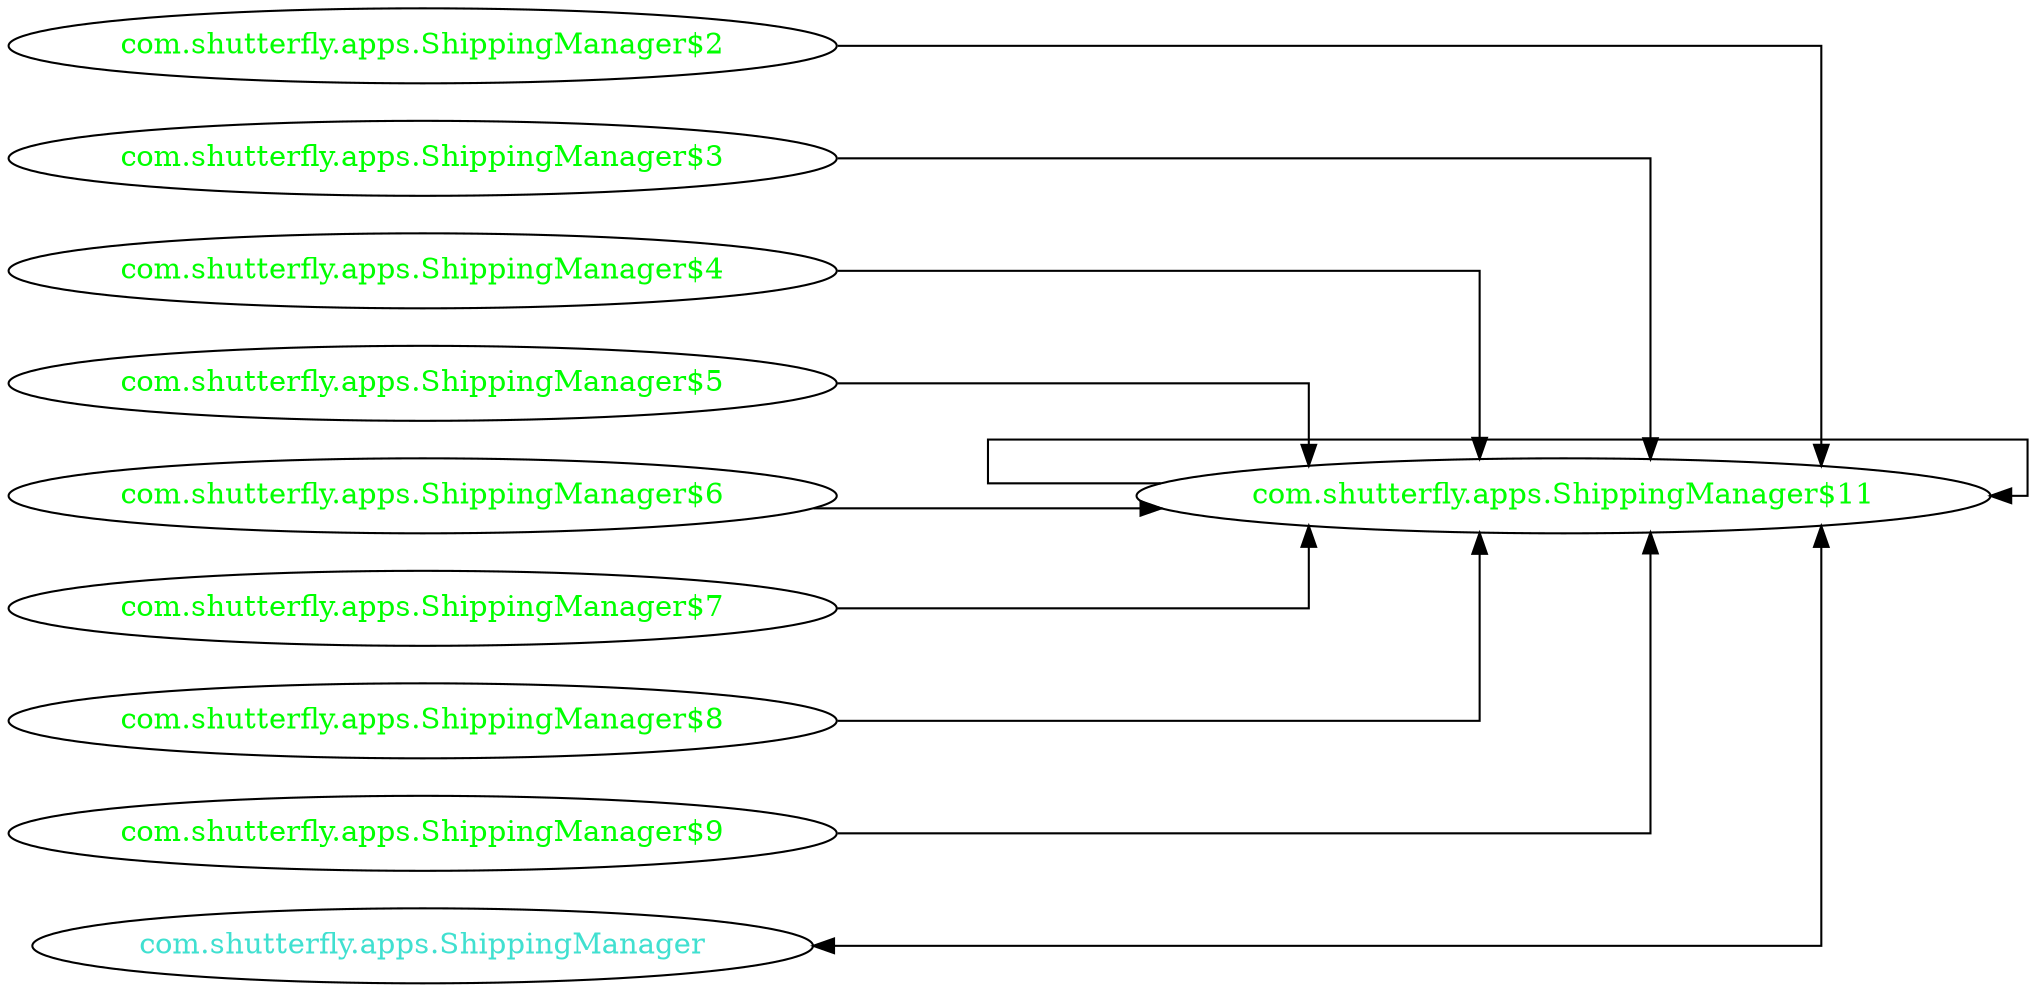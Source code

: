 digraph dependencyGraph {
 concentrate=true;
 ranksep="2.0";
 rankdir="LR"; 
 splines="ortho";
"com.shutterfly.apps.ShippingManager$11" [fontcolor="red"];
"com.shutterfly.apps.ShippingManager$11" [ fontcolor="green" ];
"com.shutterfly.apps.ShippingManager$11"->"com.shutterfly.apps.ShippingManager$11";
"com.shutterfly.apps.ShippingManager$2" [ fontcolor="green" ];
"com.shutterfly.apps.ShippingManager$2"->"com.shutterfly.apps.ShippingManager$11";
"com.shutterfly.apps.ShippingManager$3" [ fontcolor="green" ];
"com.shutterfly.apps.ShippingManager$3"->"com.shutterfly.apps.ShippingManager$11";
"com.shutterfly.apps.ShippingManager$4" [ fontcolor="green" ];
"com.shutterfly.apps.ShippingManager$4"->"com.shutterfly.apps.ShippingManager$11";
"com.shutterfly.apps.ShippingManager$5" [ fontcolor="green" ];
"com.shutterfly.apps.ShippingManager$5"->"com.shutterfly.apps.ShippingManager$11";
"com.shutterfly.apps.ShippingManager$6" [ fontcolor="green" ];
"com.shutterfly.apps.ShippingManager$6"->"com.shutterfly.apps.ShippingManager$11";
"com.shutterfly.apps.ShippingManager$7" [ fontcolor="green" ];
"com.shutterfly.apps.ShippingManager$7"->"com.shutterfly.apps.ShippingManager$11";
"com.shutterfly.apps.ShippingManager$8" [ fontcolor="green" ];
"com.shutterfly.apps.ShippingManager$8"->"com.shutterfly.apps.ShippingManager$11";
"com.shutterfly.apps.ShippingManager$9" [ fontcolor="green" ];
"com.shutterfly.apps.ShippingManager$9"->"com.shutterfly.apps.ShippingManager$11";
"com.shutterfly.apps.ShippingManager" [ fontcolor="turquoise" ];
"com.shutterfly.apps.ShippingManager"->"com.shutterfly.apps.ShippingManager$11" [dir=both];
}